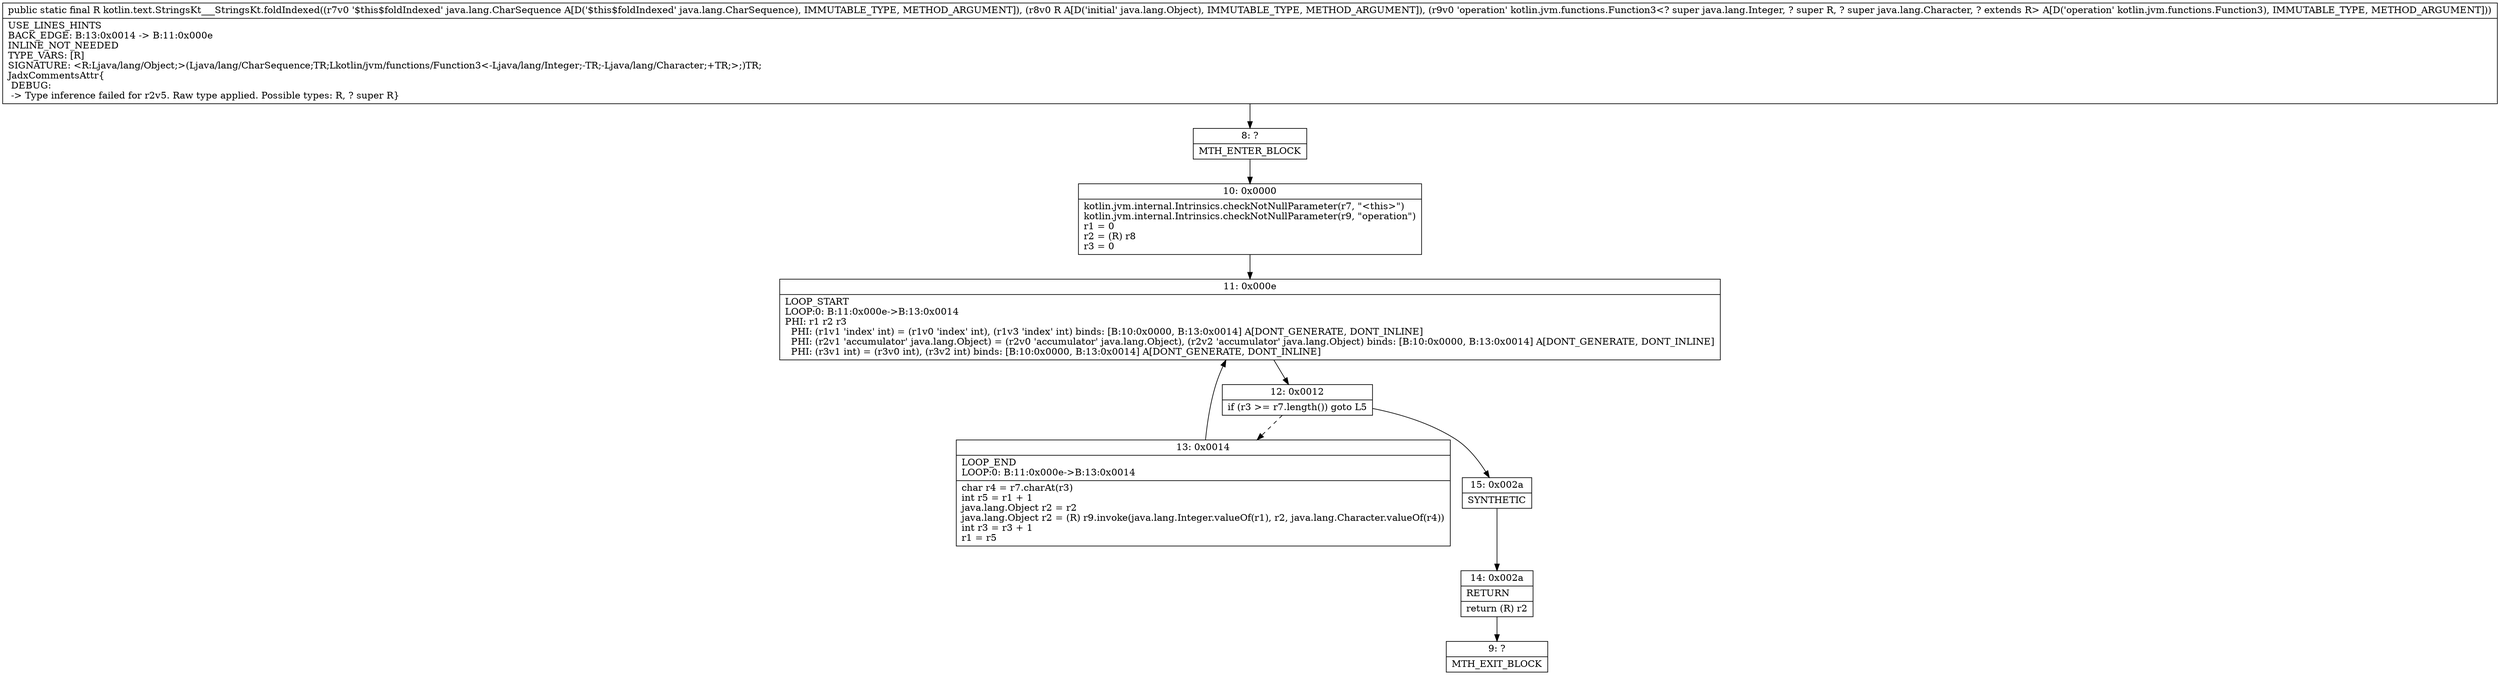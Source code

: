 digraph "CFG forkotlin.text.StringsKt___StringsKt.foldIndexed(Ljava\/lang\/CharSequence;Ljava\/lang\/Object;Lkotlin\/jvm\/functions\/Function3;)Ljava\/lang\/Object;" {
Node_8 [shape=record,label="{8\:\ ?|MTH_ENTER_BLOCK\l}"];
Node_10 [shape=record,label="{10\:\ 0x0000|kotlin.jvm.internal.Intrinsics.checkNotNullParameter(r7, \"\<this\>\")\lkotlin.jvm.internal.Intrinsics.checkNotNullParameter(r9, \"operation\")\lr1 = 0\lr2 = (R) r8\lr3 = 0\l}"];
Node_11 [shape=record,label="{11\:\ 0x000e|LOOP_START\lLOOP:0: B:11:0x000e\-\>B:13:0x0014\lPHI: r1 r2 r3 \l  PHI: (r1v1 'index' int) = (r1v0 'index' int), (r1v3 'index' int) binds: [B:10:0x0000, B:13:0x0014] A[DONT_GENERATE, DONT_INLINE]\l  PHI: (r2v1 'accumulator' java.lang.Object) = (r2v0 'accumulator' java.lang.Object), (r2v2 'accumulator' java.lang.Object) binds: [B:10:0x0000, B:13:0x0014] A[DONT_GENERATE, DONT_INLINE]\l  PHI: (r3v1 int) = (r3v0 int), (r3v2 int) binds: [B:10:0x0000, B:13:0x0014] A[DONT_GENERATE, DONT_INLINE]\l}"];
Node_12 [shape=record,label="{12\:\ 0x0012|if (r3 \>= r7.length()) goto L5\l}"];
Node_13 [shape=record,label="{13\:\ 0x0014|LOOP_END\lLOOP:0: B:11:0x000e\-\>B:13:0x0014\l|char r4 = r7.charAt(r3)\lint r5 = r1 + 1\ljava.lang.Object r2 = r2\ljava.lang.Object r2 = (R) r9.invoke(java.lang.Integer.valueOf(r1), r2, java.lang.Character.valueOf(r4))\lint r3 = r3 + 1\lr1 = r5\l}"];
Node_15 [shape=record,label="{15\:\ 0x002a|SYNTHETIC\l}"];
Node_14 [shape=record,label="{14\:\ 0x002a|RETURN\l|return (R) r2\l}"];
Node_9 [shape=record,label="{9\:\ ?|MTH_EXIT_BLOCK\l}"];
MethodNode[shape=record,label="{public static final R kotlin.text.StringsKt___StringsKt.foldIndexed((r7v0 '$this$foldIndexed' java.lang.CharSequence A[D('$this$foldIndexed' java.lang.CharSequence), IMMUTABLE_TYPE, METHOD_ARGUMENT]), (r8v0 R A[D('initial' java.lang.Object), IMMUTABLE_TYPE, METHOD_ARGUMENT]), (r9v0 'operation' kotlin.jvm.functions.Function3\<? super java.lang.Integer, ? super R, ? super java.lang.Character, ? extends R\> A[D('operation' kotlin.jvm.functions.Function3), IMMUTABLE_TYPE, METHOD_ARGUMENT]))  | USE_LINES_HINTS\lBACK_EDGE: B:13:0x0014 \-\> B:11:0x000e\lINLINE_NOT_NEEDED\lTYPE_VARS: [R]\lSIGNATURE: \<R:Ljava\/lang\/Object;\>(Ljava\/lang\/CharSequence;TR;Lkotlin\/jvm\/functions\/Function3\<\-Ljava\/lang\/Integer;\-TR;\-Ljava\/lang\/Character;+TR;\>;)TR;\lJadxCommentsAttr\{\l DEBUG: \l \-\> Type inference failed for r2v5. Raw type applied. Possible types: R, ? super R\}\l}"];
MethodNode -> Node_8;Node_8 -> Node_10;
Node_10 -> Node_11;
Node_11 -> Node_12;
Node_12 -> Node_13[style=dashed];
Node_12 -> Node_15;
Node_13 -> Node_11;
Node_15 -> Node_14;
Node_14 -> Node_9;
}

